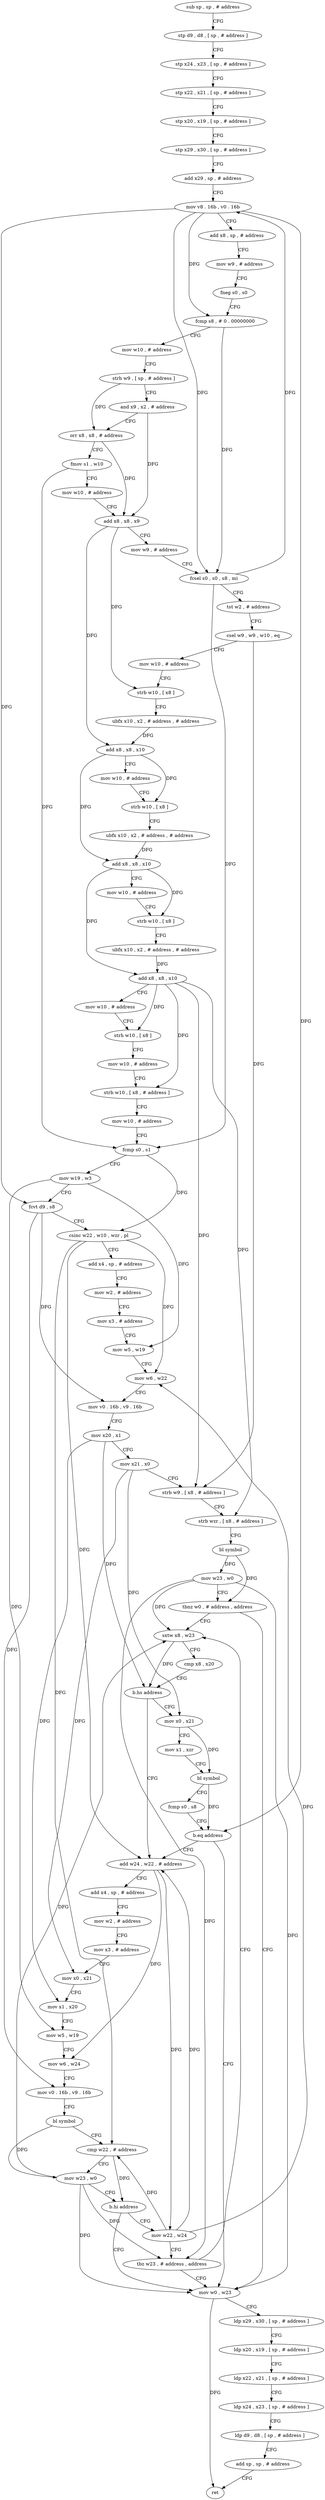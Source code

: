 digraph "func" {
"4214748" [label = "sub sp , sp , # address" ]
"4214752" [label = "stp d9 , d8 , [ sp , # address ]" ]
"4214756" [label = "stp x24 , x23 , [ sp , # address ]" ]
"4214760" [label = "stp x22 , x21 , [ sp , # address ]" ]
"4214764" [label = "stp x20 , x19 , [ sp , # address ]" ]
"4214768" [label = "stp x29 , x30 , [ sp , # address ]" ]
"4214772" [label = "add x29 , sp , # address" ]
"4214776" [label = "mov v8 . 16b , v0 . 16b" ]
"4214780" [label = "add x8 , sp , # address" ]
"4214784" [label = "mov w9 , # address" ]
"4214788" [label = "fneg s0 , s0" ]
"4214792" [label = "fcmp s8 , # 0 . 00000000" ]
"4214796" [label = "mov w10 , # address" ]
"4214800" [label = "strh w9 , [ sp , # address ]" ]
"4214804" [label = "and x9 , x2 , # address" ]
"4214808" [label = "orr x8 , x8 , # address" ]
"4214812" [label = "fmov s1 , w10" ]
"4214816" [label = "mov w10 , # address" ]
"4214820" [label = "add x8 , x8 , x9" ]
"4214824" [label = "mov w9 , # address" ]
"4214828" [label = "fcsel s0 , s0 , s8 , mi" ]
"4214832" [label = "tst w2 , # address" ]
"4214836" [label = "csel w9 , w9 , w10 , eq" ]
"4214840" [label = "mov w10 , # address" ]
"4214844" [label = "strb w10 , [ x8 ]" ]
"4214848" [label = "ubfx x10 , x2 , # address , # address" ]
"4214852" [label = "add x8 , x8 , x10" ]
"4214856" [label = "mov w10 , # address" ]
"4214860" [label = "strb w10 , [ x8 ]" ]
"4214864" [label = "ubfx x10 , x2 , # address , # address" ]
"4214868" [label = "add x8 , x8 , x10" ]
"4214872" [label = "mov w10 , # address" ]
"4214876" [label = "strb w10 , [ x8 ]" ]
"4214880" [label = "ubfx x10 , x2 , # address , # address" ]
"4214884" [label = "add x8 , x8 , x10" ]
"4214888" [label = "mov w10 , # address" ]
"4214892" [label = "strh w10 , [ x8 ]" ]
"4214896" [label = "mov w10 , # address" ]
"4214900" [label = "strb w10 , [ x8 , # address ]" ]
"4214904" [label = "mov w10 , # address" ]
"4214908" [label = "fcmp s0 , s1" ]
"4214912" [label = "mov w19 , w3" ]
"4214916" [label = "fcvt d9 , s8" ]
"4214920" [label = "csinc w22 , w10 , wzr , pl" ]
"4214924" [label = "add x4 , sp , # address" ]
"4214928" [label = "mov w2 , # address" ]
"4214932" [label = "mov x3 , # address" ]
"4214936" [label = "mov w5 , w19" ]
"4214940" [label = "mov w6 , w22" ]
"4214944" [label = "mov v0 . 16b , v9 . 16b" ]
"4214948" [label = "mov x20 , x1" ]
"4214952" [label = "mov x21 , x0" ]
"4214956" [label = "strb w9 , [ x8 , # address ]" ]
"4214960" [label = "strb wzr , [ x8 , # address ]" ]
"4214964" [label = "bl symbol" ]
"4214968" [label = "mov w23 , w0" ]
"4214972" [label = "tbnz w0 , # address , address" ]
"4215068" [label = "mov w0 , w23" ]
"4214976" [label = "sxtw x8 , w23" ]
"4215072" [label = "ldp x29 , x30 , [ sp , # address ]" ]
"4215076" [label = "ldp x20 , x19 , [ sp , # address ]" ]
"4215080" [label = "ldp x22 , x21 , [ sp , # address ]" ]
"4215084" [label = "ldp x24 , x23 , [ sp , # address ]" ]
"4215088" [label = "ldp d9 , d8 , [ sp , # address ]" ]
"4215092" [label = "add sp , sp , # address" ]
"4215096" [label = "ret" ]
"4214980" [label = "cmp x8 , x20" ]
"4214984" [label = "b.hs address" ]
"4215008" [label = "add w24 , w22 , # address" ]
"4214988" [label = "mov x0 , x21" ]
"4215012" [label = "add x4 , sp , # address" ]
"4215016" [label = "mov w2 , # address" ]
"4215020" [label = "mov x3 , # address" ]
"4215024" [label = "mov x0 , x21" ]
"4215028" [label = "mov x1 , x20" ]
"4215032" [label = "mov w5 , w19" ]
"4215036" [label = "mov w6 , w24" ]
"4215040" [label = "mov v0 . 16b , v9 . 16b" ]
"4215044" [label = "bl symbol" ]
"4215048" [label = "cmp w22 , # address" ]
"4215052" [label = "mov w23 , w0" ]
"4215056" [label = "b.hi address" ]
"4215060" [label = "mov w22 , w24" ]
"4214992" [label = "mov x1 , xzr" ]
"4214996" [label = "bl symbol" ]
"4215000" [label = "fcmp s0 , s8" ]
"4215004" [label = "b.eq address" ]
"4215064" [label = "tbz w23 , # address , address" ]
"4214748" -> "4214752" [ label = "CFG" ]
"4214752" -> "4214756" [ label = "CFG" ]
"4214756" -> "4214760" [ label = "CFG" ]
"4214760" -> "4214764" [ label = "CFG" ]
"4214764" -> "4214768" [ label = "CFG" ]
"4214768" -> "4214772" [ label = "CFG" ]
"4214772" -> "4214776" [ label = "CFG" ]
"4214776" -> "4214780" [ label = "CFG" ]
"4214776" -> "4214792" [ label = "DFG" ]
"4214776" -> "4214828" [ label = "DFG" ]
"4214776" -> "4214916" [ label = "DFG" ]
"4214776" -> "4215004" [ label = "DFG" ]
"4214780" -> "4214784" [ label = "CFG" ]
"4214784" -> "4214788" [ label = "CFG" ]
"4214788" -> "4214792" [ label = "CFG" ]
"4214792" -> "4214796" [ label = "CFG" ]
"4214792" -> "4214828" [ label = "DFG" ]
"4214796" -> "4214800" [ label = "CFG" ]
"4214800" -> "4214804" [ label = "CFG" ]
"4214800" -> "4214808" [ label = "DFG" ]
"4214804" -> "4214808" [ label = "CFG" ]
"4214804" -> "4214820" [ label = "DFG" ]
"4214808" -> "4214812" [ label = "CFG" ]
"4214808" -> "4214820" [ label = "DFG" ]
"4214812" -> "4214816" [ label = "CFG" ]
"4214812" -> "4214908" [ label = "DFG" ]
"4214816" -> "4214820" [ label = "CFG" ]
"4214820" -> "4214824" [ label = "CFG" ]
"4214820" -> "4214844" [ label = "DFG" ]
"4214820" -> "4214852" [ label = "DFG" ]
"4214824" -> "4214828" [ label = "CFG" ]
"4214828" -> "4214832" [ label = "CFG" ]
"4214828" -> "4214776" [ label = "DFG" ]
"4214828" -> "4214908" [ label = "DFG" ]
"4214832" -> "4214836" [ label = "CFG" ]
"4214836" -> "4214840" [ label = "CFG" ]
"4214836" -> "4214956" [ label = "DFG" ]
"4214840" -> "4214844" [ label = "CFG" ]
"4214844" -> "4214848" [ label = "CFG" ]
"4214848" -> "4214852" [ label = "DFG" ]
"4214852" -> "4214856" [ label = "CFG" ]
"4214852" -> "4214860" [ label = "DFG" ]
"4214852" -> "4214868" [ label = "DFG" ]
"4214856" -> "4214860" [ label = "CFG" ]
"4214860" -> "4214864" [ label = "CFG" ]
"4214864" -> "4214868" [ label = "DFG" ]
"4214868" -> "4214872" [ label = "CFG" ]
"4214868" -> "4214876" [ label = "DFG" ]
"4214868" -> "4214884" [ label = "DFG" ]
"4214872" -> "4214876" [ label = "CFG" ]
"4214876" -> "4214880" [ label = "CFG" ]
"4214880" -> "4214884" [ label = "DFG" ]
"4214884" -> "4214888" [ label = "CFG" ]
"4214884" -> "4214892" [ label = "DFG" ]
"4214884" -> "4214900" [ label = "DFG" ]
"4214884" -> "4214956" [ label = "DFG" ]
"4214884" -> "4214960" [ label = "DFG" ]
"4214888" -> "4214892" [ label = "CFG" ]
"4214892" -> "4214896" [ label = "CFG" ]
"4214896" -> "4214900" [ label = "CFG" ]
"4214900" -> "4214904" [ label = "CFG" ]
"4214904" -> "4214908" [ label = "CFG" ]
"4214908" -> "4214912" [ label = "CFG" ]
"4214908" -> "4214920" [ label = "DFG" ]
"4214912" -> "4214916" [ label = "CFG" ]
"4214912" -> "4214936" [ label = "DFG" ]
"4214912" -> "4215032" [ label = "DFG" ]
"4214916" -> "4214920" [ label = "CFG" ]
"4214916" -> "4214944" [ label = "DFG" ]
"4214916" -> "4215040" [ label = "DFG" ]
"4214920" -> "4214924" [ label = "CFG" ]
"4214920" -> "4214940" [ label = "DFG" ]
"4214920" -> "4215008" [ label = "DFG" ]
"4214920" -> "4215048" [ label = "DFG" ]
"4214924" -> "4214928" [ label = "CFG" ]
"4214928" -> "4214932" [ label = "CFG" ]
"4214932" -> "4214936" [ label = "CFG" ]
"4214936" -> "4214940" [ label = "CFG" ]
"4214940" -> "4214944" [ label = "CFG" ]
"4214944" -> "4214948" [ label = "CFG" ]
"4214948" -> "4214952" [ label = "CFG" ]
"4214948" -> "4214984" [ label = "DFG" ]
"4214948" -> "4215028" [ label = "DFG" ]
"4214952" -> "4214956" [ label = "CFG" ]
"4214952" -> "4215024" [ label = "DFG" ]
"4214952" -> "4214988" [ label = "DFG" ]
"4214956" -> "4214960" [ label = "CFG" ]
"4214960" -> "4214964" [ label = "CFG" ]
"4214964" -> "4214968" [ label = "DFG" ]
"4214964" -> "4214972" [ label = "DFG" ]
"4214968" -> "4214972" [ label = "CFG" ]
"4214968" -> "4215068" [ label = "DFG" ]
"4214968" -> "4214976" [ label = "DFG" ]
"4214968" -> "4215064" [ label = "DFG" ]
"4214972" -> "4215068" [ label = "CFG" ]
"4214972" -> "4214976" [ label = "CFG" ]
"4215068" -> "4215072" [ label = "CFG" ]
"4215068" -> "4215096" [ label = "DFG" ]
"4214976" -> "4214980" [ label = "CFG" ]
"4214976" -> "4214984" [ label = "DFG" ]
"4215072" -> "4215076" [ label = "CFG" ]
"4215076" -> "4215080" [ label = "CFG" ]
"4215080" -> "4215084" [ label = "CFG" ]
"4215084" -> "4215088" [ label = "CFG" ]
"4215088" -> "4215092" [ label = "CFG" ]
"4215092" -> "4215096" [ label = "CFG" ]
"4214980" -> "4214984" [ label = "CFG" ]
"4214984" -> "4215008" [ label = "CFG" ]
"4214984" -> "4214988" [ label = "CFG" ]
"4215008" -> "4215012" [ label = "CFG" ]
"4215008" -> "4215036" [ label = "DFG" ]
"4215008" -> "4215060" [ label = "DFG" ]
"4214988" -> "4214992" [ label = "CFG" ]
"4214988" -> "4214996" [ label = "DFG" ]
"4215012" -> "4215016" [ label = "CFG" ]
"4215016" -> "4215020" [ label = "CFG" ]
"4215020" -> "4215024" [ label = "CFG" ]
"4215024" -> "4215028" [ label = "CFG" ]
"4215028" -> "4215032" [ label = "CFG" ]
"4215032" -> "4215036" [ label = "CFG" ]
"4215036" -> "4215040" [ label = "CFG" ]
"4215040" -> "4215044" [ label = "CFG" ]
"4215044" -> "4215048" [ label = "CFG" ]
"4215044" -> "4215052" [ label = "DFG" ]
"4215048" -> "4215052" [ label = "CFG" ]
"4215048" -> "4215056" [ label = "DFG" ]
"4215052" -> "4215056" [ label = "CFG" ]
"4215052" -> "4215068" [ label = "DFG" ]
"4215052" -> "4214976" [ label = "DFG" ]
"4215052" -> "4215064" [ label = "DFG" ]
"4215056" -> "4215068" [ label = "CFG" ]
"4215056" -> "4215060" [ label = "CFG" ]
"4215060" -> "4215064" [ label = "CFG" ]
"4215060" -> "4214940" [ label = "DFG" ]
"4215060" -> "4215008" [ label = "DFG" ]
"4215060" -> "4215048" [ label = "DFG" ]
"4214992" -> "4214996" [ label = "CFG" ]
"4214996" -> "4215000" [ label = "CFG" ]
"4214996" -> "4215004" [ label = "DFG" ]
"4215000" -> "4215004" [ label = "CFG" ]
"4215004" -> "4215068" [ label = "CFG" ]
"4215004" -> "4215008" [ label = "CFG" ]
"4215064" -> "4214976" [ label = "CFG" ]
"4215064" -> "4215068" [ label = "CFG" ]
}
